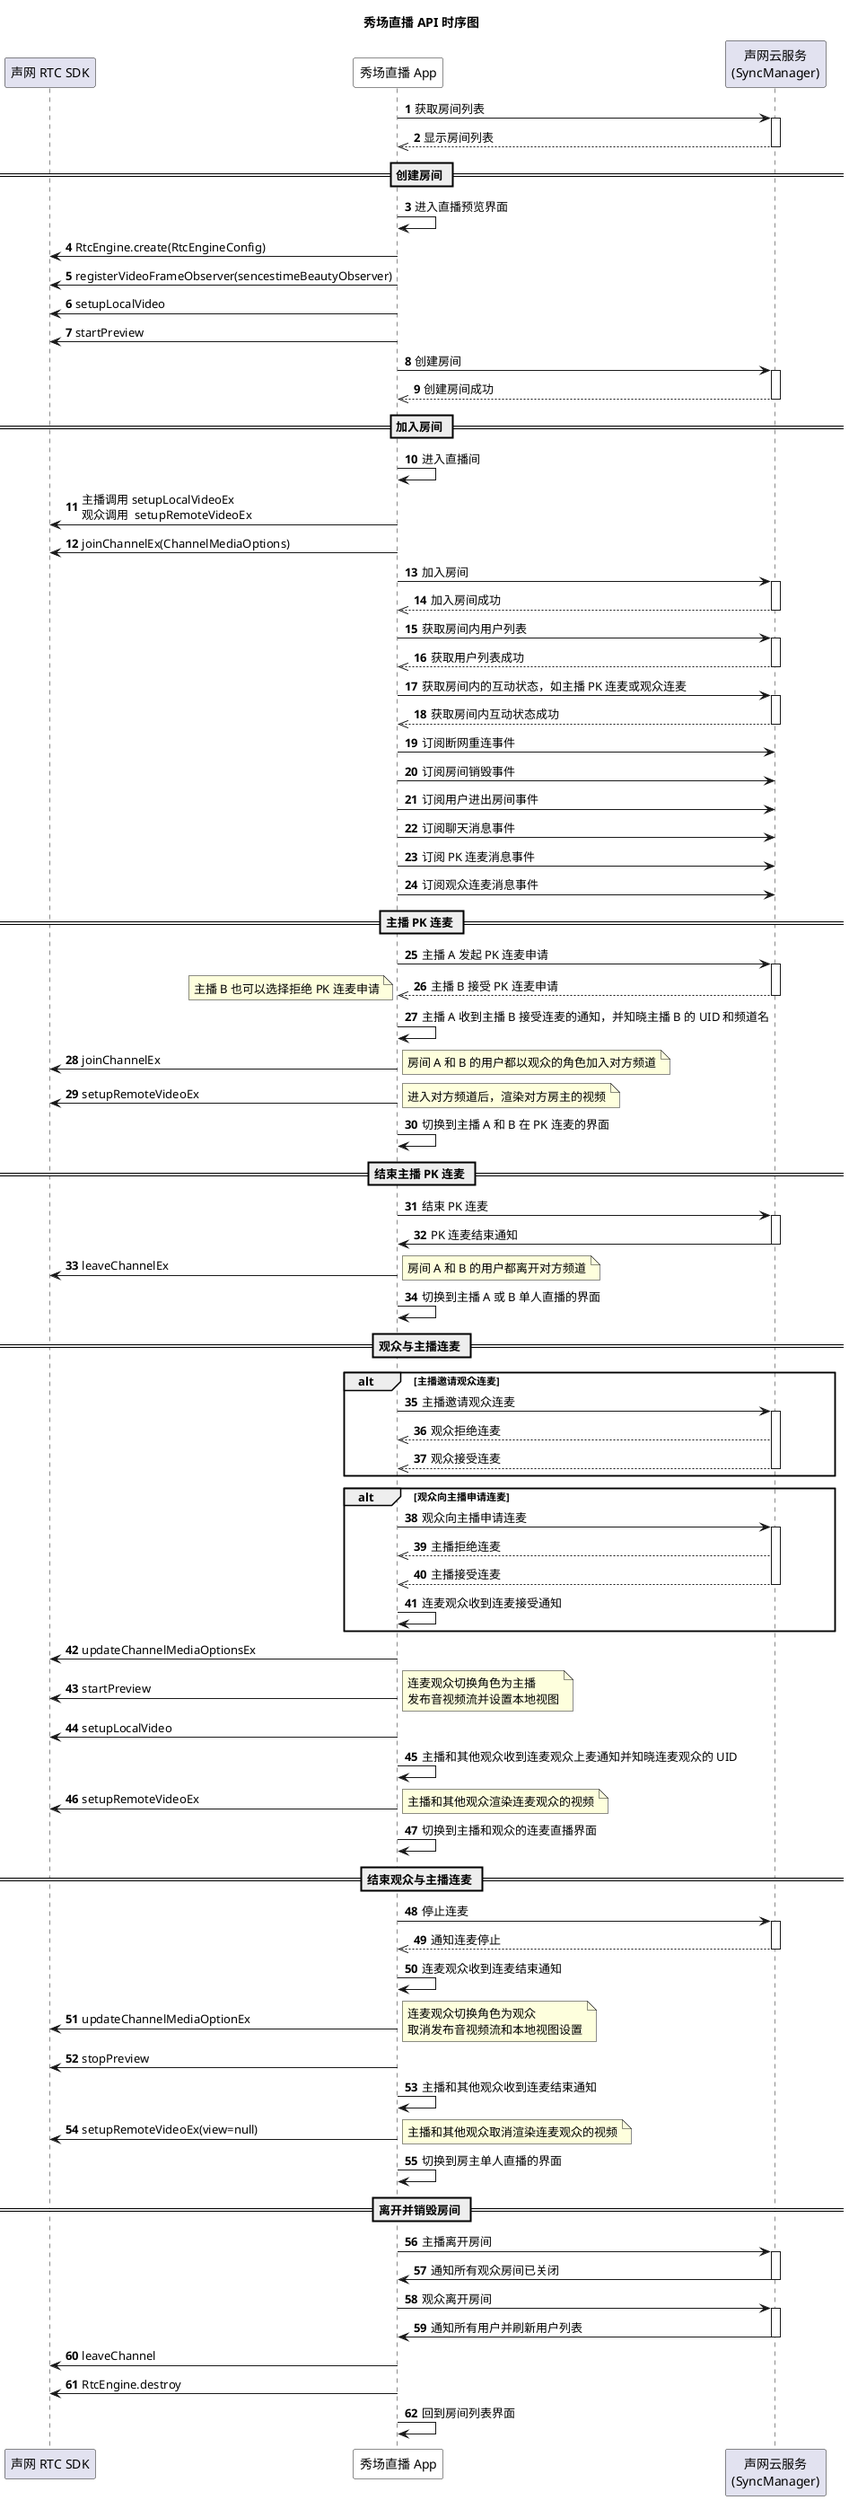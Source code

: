 @startuml
autonumber
title 秀场直播 API 时序图
participant "声网 RTC SDK" as sdk
participant "秀场直播 App" as app #White
participant "声网云服务\n(SyncManager)" as cloud
app -> cloud: 获取房间列表
activate cloud
cloud -->> app: 显示房间列表
deactivate cloud
== 创建房间 ==
app -> app: 进入直播预览界面
app -> sdk: RtcEngine.create(RtcEngineConfig)
app -> sdk: registerVideoFrameObserver(sencestimeBeautyObserver)
app -> sdk: setupLocalVideo
app -> sdk: startPreview
app -> cloud: 创建房间
activate cloud
cloud -->> app: 创建房间成功
deactivate cloud
== 加入房间 ==
app -> app: 进入直播间
app -> sdk: 主播调用 setupLocalVideoEx\n观众调用  setupRemoteVideoEx
app -> sdk: joinChannelEx(ChannelMediaOptions)
app -> cloud: 加入房间
activate cloud
cloud -->> app: 加入房间成功
deactivate cloud
app -> cloud: 获取房间内用户列表
activate cloud
cloud -->> app: 获取用户列表成功
deactivate cloud
app -> cloud: 获取房间内的互动状态，如主播 PK 连麦或观众连麦
activate cloud
cloud -->> app: 获取房间内互动状态成功
deactivate cloud
app -> cloud: 订阅断网重连事件
app -> cloud: 订阅房间销毁事件
app -> cloud: 订阅用户进出房间事件
app -> cloud: 订阅聊天消息事件
app -> cloud: 订阅 PK 连麦消息事件
app -> cloud: 订阅观众连麦消息事件
== 主播 PK 连麦 ==
app -> cloud: 主播 A 发起 PK 连麦申请
activate cloud
cloud -->> app: 主播 B 接受 PK 连麦申请
note left
主播 B 也可以选择拒绝 PK 连麦申请
end note
deactivate cloud
app -> app: 主播 A 收到主播 B 接受连麦的通知，并知晓主播 B 的 UID 和频道名
app -> sdk: joinChannelEx
note right
房间 A 和 B 的用户都以观众的角色加入对方频道
end note
app -> sdk: setupRemoteVideoEx
note right
进入对方频道后，渲染对方房主的视频
end note
app -> app: 切换到主播 A 和 B 在 PK 连麦的界面
== 结束主播 PK 连麦 ==
app -> cloud: 结束 PK 连麦
activate cloud
cloud -> app: PK 连麦结束通知
deactivate cloud
app -> sdk:  leaveChannelEx
note right
房间 A 和 B 的用户都离开对方频道
end note
app -> app: 切换到主播 A 或 B 单人直播的界面
== 观众与主播连麦 ==
alt 主播邀请观众连麦
app -> cloud: 主播邀请观众连麦
activate cloud
cloud -->> app: 观众拒绝连麦
cloud -->> app: 观众接受连麦
deactivate cloud
end
alt 观众向主播申请连麦
app -> cloud: 观众向主播申请连麦
activate cloud
cloud -->> app: 主播拒绝连麦
cloud -->> app: 主播接受连麦
deactivate cloud
app -> app: 连麦观众收到连麦接受通知
end
app -> sdk: updateChannelMediaOptionsEx
app -> sdk: startPreview
note right
连麦观众切换角色为主播
发布音视频流并设置本地视图
end note
app -> sdk: setupLocalVideo
app -> app: 主播和其他观众收到连麦观众上麦通知并知晓连麦观众的 UID
app -> sdk: setupRemoteVideoEx
note right
主播和其他观众渲染连麦观众的视频
end note
app -> app: 切换到主播和观众的连麦直播界面
== 结束观众与主播连麦 ==
app -> cloud: 停止连麦
activate cloud
cloud -->> app: 通知连麦停止
deactivate cloud
app -> app: 连麦观众收到连麦结束通知
app -> sdk: updateChannelMediaOptionEx
note right
连麦观众切换角色为观众
取消发布音视频流和本地视图设置
end note
app -> sdk: stopPreview
app -> app: 主播和其他观众收到连麦结束通知
app -> sdk: setupRemoteVideoEx(view=null)
note right
主播和其他观众取消渲染连麦观众的视频
end note
app -> app: 切换到房主单人直播的界面
== 离开并销毁房间 ==
app -> cloud: 主播离开房间
activate cloud
cloud -> app: 通知所有观众房间已关闭
deactivate cloud
app -> cloud: 观众离开房间
activate cloud
cloud -> app: 通知所有用户并刷新用户列表
deactivate cloud
app -> sdk: leaveChannel
app -> sdk: RtcEngine.destroy
app -> app: 回到房间列表界面
@enduml